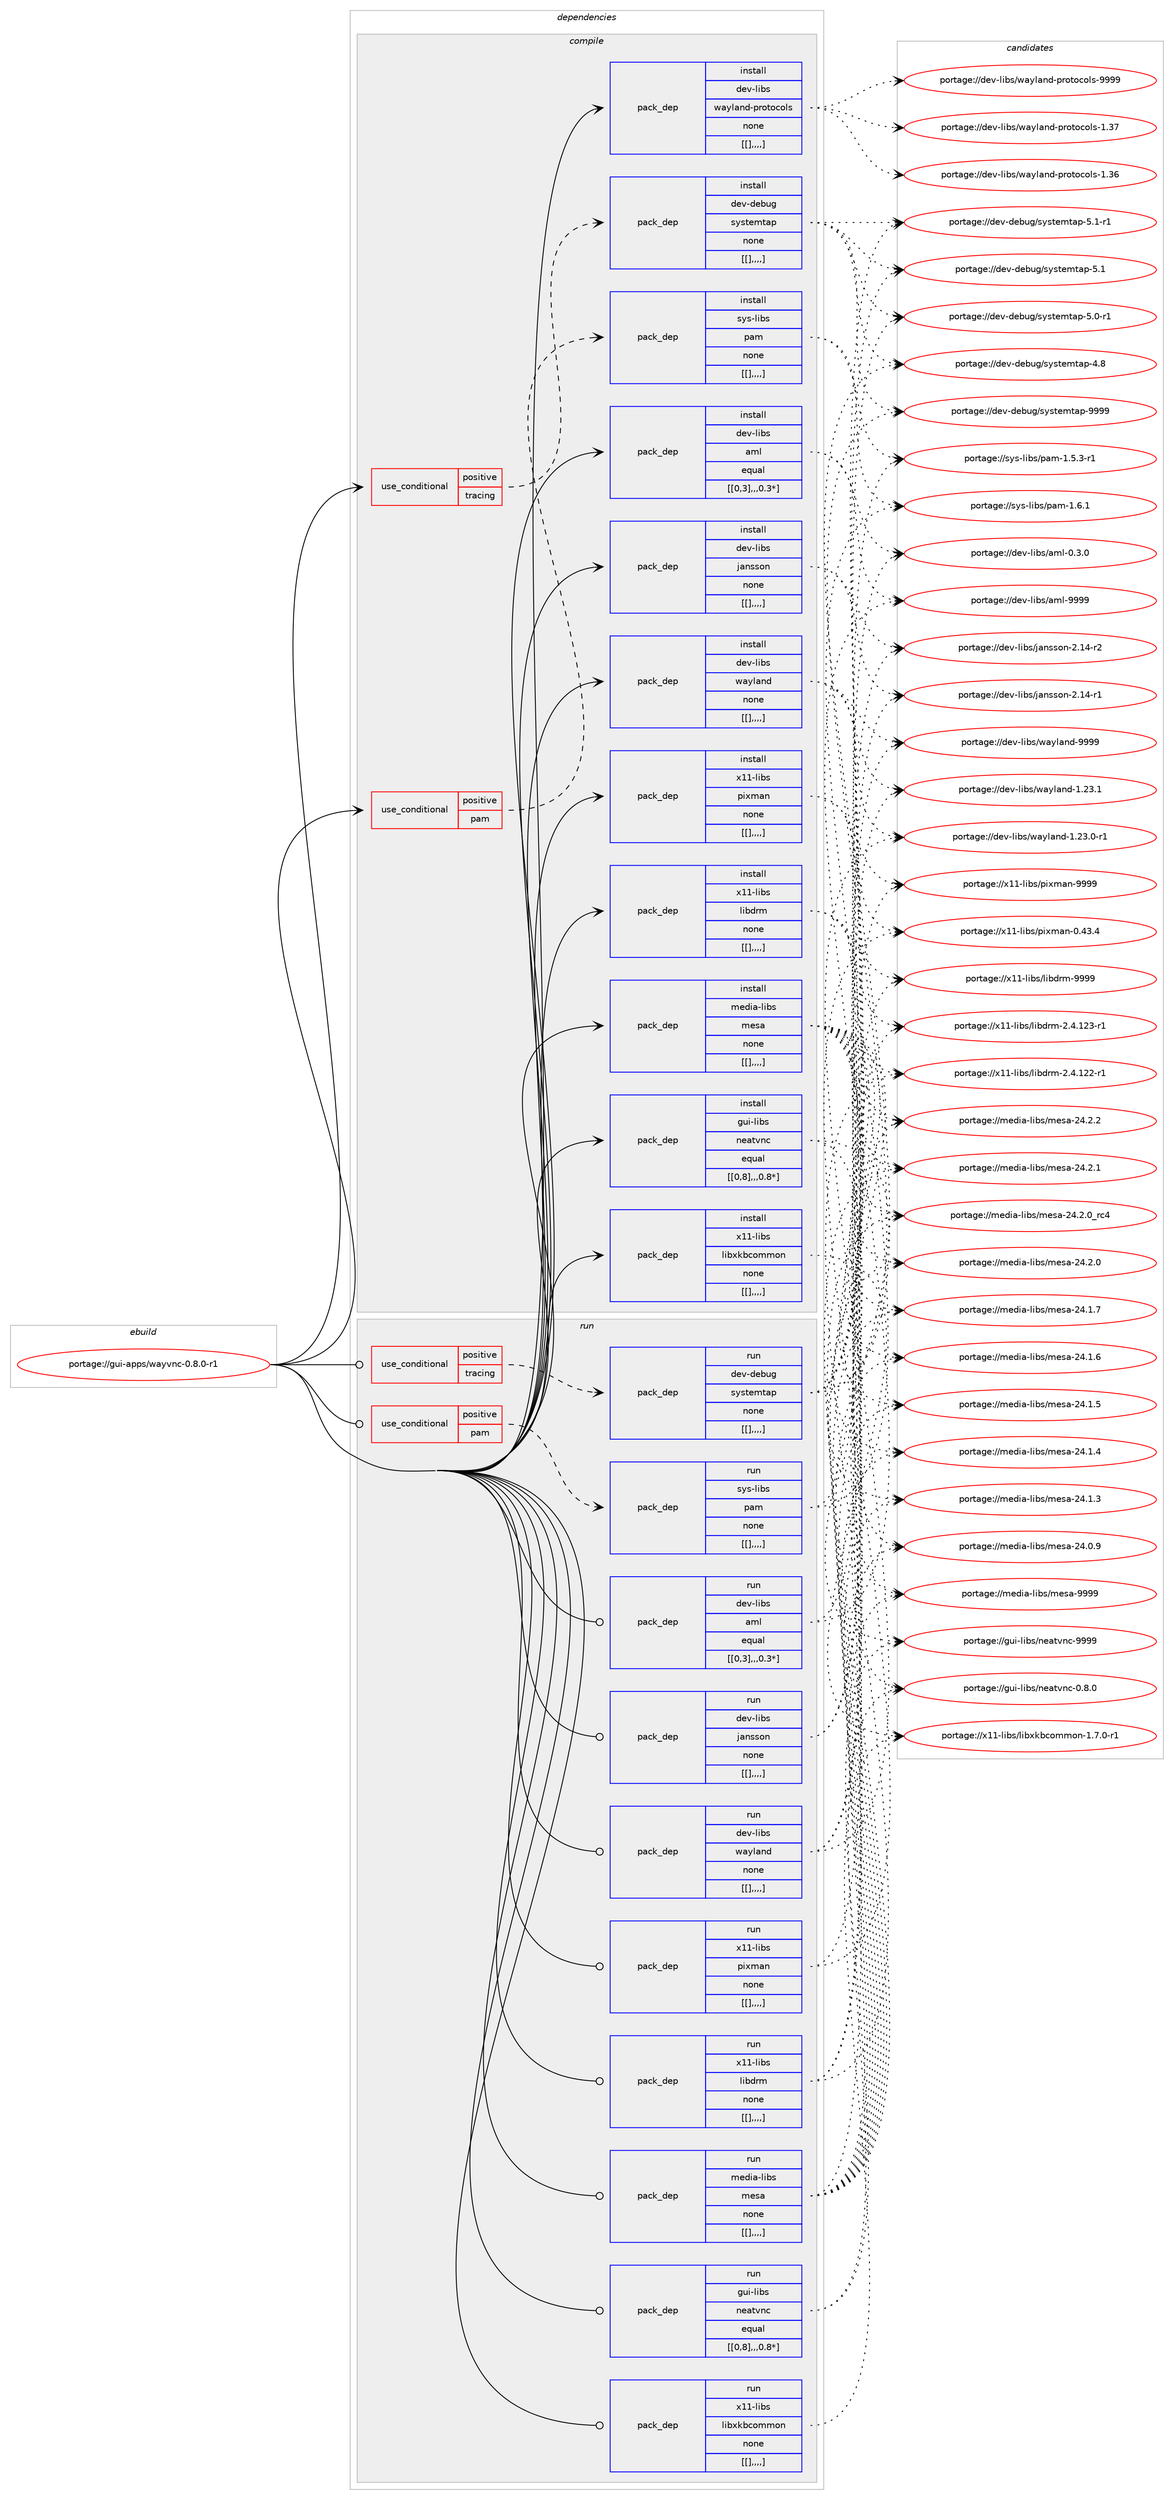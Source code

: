 digraph prolog {

# *************
# Graph options
# *************

newrank=true;
concentrate=true;
compound=true;
graph [rankdir=LR,fontname=Helvetica,fontsize=10,ranksep=1.5];#, ranksep=2.5, nodesep=0.2];
edge  [arrowhead=vee];
node  [fontname=Helvetica,fontsize=10];

# **********
# The ebuild
# **********

subgraph cluster_leftcol {
color=gray;
label=<<i>ebuild</i>>;
id [label="portage://gui-apps/wayvnc-0.8.0-r1", color=red, width=4, href="../gui-apps/wayvnc-0.8.0-r1.svg"];
}

# ****************
# The dependencies
# ****************

subgraph cluster_midcol {
color=gray;
label=<<i>dependencies</i>>;
subgraph cluster_compile {
fillcolor="#eeeeee";
style=filled;
label=<<i>compile</i>>;
subgraph cond68319 {
dependency247562 [label=<<TABLE BORDER="0" CELLBORDER="1" CELLSPACING="0" CELLPADDING="4"><TR><TD ROWSPAN="3" CELLPADDING="10">use_conditional</TD></TR><TR><TD>positive</TD></TR><TR><TD>pam</TD></TR></TABLE>>, shape=none, color=red];
subgraph pack177697 {
dependency247563 [label=<<TABLE BORDER="0" CELLBORDER="1" CELLSPACING="0" CELLPADDING="4" WIDTH="220"><TR><TD ROWSPAN="6" CELLPADDING="30">pack_dep</TD></TR><TR><TD WIDTH="110">install</TD></TR><TR><TD>sys-libs</TD></TR><TR><TD>pam</TD></TR><TR><TD>none</TD></TR><TR><TD>[[],,,,]</TD></TR></TABLE>>, shape=none, color=blue];
}
dependency247562:e -> dependency247563:w [weight=20,style="dashed",arrowhead="vee"];
}
id:e -> dependency247562:w [weight=20,style="solid",arrowhead="vee"];
subgraph cond68320 {
dependency247564 [label=<<TABLE BORDER="0" CELLBORDER="1" CELLSPACING="0" CELLPADDING="4"><TR><TD ROWSPAN="3" CELLPADDING="10">use_conditional</TD></TR><TR><TD>positive</TD></TR><TR><TD>tracing</TD></TR></TABLE>>, shape=none, color=red];
subgraph pack177698 {
dependency247565 [label=<<TABLE BORDER="0" CELLBORDER="1" CELLSPACING="0" CELLPADDING="4" WIDTH="220"><TR><TD ROWSPAN="6" CELLPADDING="30">pack_dep</TD></TR><TR><TD WIDTH="110">install</TD></TR><TR><TD>dev-debug</TD></TR><TR><TD>systemtap</TD></TR><TR><TD>none</TD></TR><TR><TD>[[],,,,]</TD></TR></TABLE>>, shape=none, color=blue];
}
dependency247564:e -> dependency247565:w [weight=20,style="dashed",arrowhead="vee"];
}
id:e -> dependency247564:w [weight=20,style="solid",arrowhead="vee"];
subgraph pack177699 {
dependency247566 [label=<<TABLE BORDER="0" CELLBORDER="1" CELLSPACING="0" CELLPADDING="4" WIDTH="220"><TR><TD ROWSPAN="6" CELLPADDING="30">pack_dep</TD></TR><TR><TD WIDTH="110">install</TD></TR><TR><TD>dev-libs</TD></TR><TR><TD>aml</TD></TR><TR><TD>equal</TD></TR><TR><TD>[[0,3],,,0.3*]</TD></TR></TABLE>>, shape=none, color=blue];
}
id:e -> dependency247566:w [weight=20,style="solid",arrowhead="vee"];
subgraph pack177700 {
dependency247567 [label=<<TABLE BORDER="0" CELLBORDER="1" CELLSPACING="0" CELLPADDING="4" WIDTH="220"><TR><TD ROWSPAN="6" CELLPADDING="30">pack_dep</TD></TR><TR><TD WIDTH="110">install</TD></TR><TR><TD>dev-libs</TD></TR><TR><TD>jansson</TD></TR><TR><TD>none</TD></TR><TR><TD>[[],,,,]</TD></TR></TABLE>>, shape=none, color=blue];
}
id:e -> dependency247567:w [weight=20,style="solid",arrowhead="vee"];
subgraph pack177701 {
dependency247568 [label=<<TABLE BORDER="0" CELLBORDER="1" CELLSPACING="0" CELLPADDING="4" WIDTH="220"><TR><TD ROWSPAN="6" CELLPADDING="30">pack_dep</TD></TR><TR><TD WIDTH="110">install</TD></TR><TR><TD>dev-libs</TD></TR><TR><TD>wayland</TD></TR><TR><TD>none</TD></TR><TR><TD>[[],,,,]</TD></TR></TABLE>>, shape=none, color=blue];
}
id:e -> dependency247568:w [weight=20,style="solid",arrowhead="vee"];
subgraph pack177702 {
dependency247569 [label=<<TABLE BORDER="0" CELLBORDER="1" CELLSPACING="0" CELLPADDING="4" WIDTH="220"><TR><TD ROWSPAN="6" CELLPADDING="30">pack_dep</TD></TR><TR><TD WIDTH="110">install</TD></TR><TR><TD>dev-libs</TD></TR><TR><TD>wayland-protocols</TD></TR><TR><TD>none</TD></TR><TR><TD>[[],,,,]</TD></TR></TABLE>>, shape=none, color=blue];
}
id:e -> dependency247569:w [weight=20,style="solid",arrowhead="vee"];
subgraph pack177703 {
dependency247570 [label=<<TABLE BORDER="0" CELLBORDER="1" CELLSPACING="0" CELLPADDING="4" WIDTH="220"><TR><TD ROWSPAN="6" CELLPADDING="30">pack_dep</TD></TR><TR><TD WIDTH="110">install</TD></TR><TR><TD>gui-libs</TD></TR><TR><TD>neatvnc</TD></TR><TR><TD>equal</TD></TR><TR><TD>[[0,8],,,0.8*]</TD></TR></TABLE>>, shape=none, color=blue];
}
id:e -> dependency247570:w [weight=20,style="solid",arrowhead="vee"];
subgraph pack177704 {
dependency247571 [label=<<TABLE BORDER="0" CELLBORDER="1" CELLSPACING="0" CELLPADDING="4" WIDTH="220"><TR><TD ROWSPAN="6" CELLPADDING="30">pack_dep</TD></TR><TR><TD WIDTH="110">install</TD></TR><TR><TD>media-libs</TD></TR><TR><TD>mesa</TD></TR><TR><TD>none</TD></TR><TR><TD>[[],,,,]</TD></TR></TABLE>>, shape=none, color=blue];
}
id:e -> dependency247571:w [weight=20,style="solid",arrowhead="vee"];
subgraph pack177705 {
dependency247572 [label=<<TABLE BORDER="0" CELLBORDER="1" CELLSPACING="0" CELLPADDING="4" WIDTH="220"><TR><TD ROWSPAN="6" CELLPADDING="30">pack_dep</TD></TR><TR><TD WIDTH="110">install</TD></TR><TR><TD>x11-libs</TD></TR><TR><TD>libdrm</TD></TR><TR><TD>none</TD></TR><TR><TD>[[],,,,]</TD></TR></TABLE>>, shape=none, color=blue];
}
id:e -> dependency247572:w [weight=20,style="solid",arrowhead="vee"];
subgraph pack177706 {
dependency247573 [label=<<TABLE BORDER="0" CELLBORDER="1" CELLSPACING="0" CELLPADDING="4" WIDTH="220"><TR><TD ROWSPAN="6" CELLPADDING="30">pack_dep</TD></TR><TR><TD WIDTH="110">install</TD></TR><TR><TD>x11-libs</TD></TR><TR><TD>libxkbcommon</TD></TR><TR><TD>none</TD></TR><TR><TD>[[],,,,]</TD></TR></TABLE>>, shape=none, color=blue];
}
id:e -> dependency247573:w [weight=20,style="solid",arrowhead="vee"];
subgraph pack177707 {
dependency247574 [label=<<TABLE BORDER="0" CELLBORDER="1" CELLSPACING="0" CELLPADDING="4" WIDTH="220"><TR><TD ROWSPAN="6" CELLPADDING="30">pack_dep</TD></TR><TR><TD WIDTH="110">install</TD></TR><TR><TD>x11-libs</TD></TR><TR><TD>pixman</TD></TR><TR><TD>none</TD></TR><TR><TD>[[],,,,]</TD></TR></TABLE>>, shape=none, color=blue];
}
id:e -> dependency247574:w [weight=20,style="solid",arrowhead="vee"];
}
subgraph cluster_compileandrun {
fillcolor="#eeeeee";
style=filled;
label=<<i>compile and run</i>>;
}
subgraph cluster_run {
fillcolor="#eeeeee";
style=filled;
label=<<i>run</i>>;
subgraph cond68321 {
dependency247575 [label=<<TABLE BORDER="0" CELLBORDER="1" CELLSPACING="0" CELLPADDING="4"><TR><TD ROWSPAN="3" CELLPADDING="10">use_conditional</TD></TR><TR><TD>positive</TD></TR><TR><TD>pam</TD></TR></TABLE>>, shape=none, color=red];
subgraph pack177708 {
dependency247576 [label=<<TABLE BORDER="0" CELLBORDER="1" CELLSPACING="0" CELLPADDING="4" WIDTH="220"><TR><TD ROWSPAN="6" CELLPADDING="30">pack_dep</TD></TR><TR><TD WIDTH="110">run</TD></TR><TR><TD>sys-libs</TD></TR><TR><TD>pam</TD></TR><TR><TD>none</TD></TR><TR><TD>[[],,,,]</TD></TR></TABLE>>, shape=none, color=blue];
}
dependency247575:e -> dependency247576:w [weight=20,style="dashed",arrowhead="vee"];
}
id:e -> dependency247575:w [weight=20,style="solid",arrowhead="odot"];
subgraph cond68322 {
dependency247577 [label=<<TABLE BORDER="0" CELLBORDER="1" CELLSPACING="0" CELLPADDING="4"><TR><TD ROWSPAN="3" CELLPADDING="10">use_conditional</TD></TR><TR><TD>positive</TD></TR><TR><TD>tracing</TD></TR></TABLE>>, shape=none, color=red];
subgraph pack177709 {
dependency247578 [label=<<TABLE BORDER="0" CELLBORDER="1" CELLSPACING="0" CELLPADDING="4" WIDTH="220"><TR><TD ROWSPAN="6" CELLPADDING="30">pack_dep</TD></TR><TR><TD WIDTH="110">run</TD></TR><TR><TD>dev-debug</TD></TR><TR><TD>systemtap</TD></TR><TR><TD>none</TD></TR><TR><TD>[[],,,,]</TD></TR></TABLE>>, shape=none, color=blue];
}
dependency247577:e -> dependency247578:w [weight=20,style="dashed",arrowhead="vee"];
}
id:e -> dependency247577:w [weight=20,style="solid",arrowhead="odot"];
subgraph pack177710 {
dependency247579 [label=<<TABLE BORDER="0" CELLBORDER="1" CELLSPACING="0" CELLPADDING="4" WIDTH="220"><TR><TD ROWSPAN="6" CELLPADDING="30">pack_dep</TD></TR><TR><TD WIDTH="110">run</TD></TR><TR><TD>dev-libs</TD></TR><TR><TD>aml</TD></TR><TR><TD>equal</TD></TR><TR><TD>[[0,3],,,0.3*]</TD></TR></TABLE>>, shape=none, color=blue];
}
id:e -> dependency247579:w [weight=20,style="solid",arrowhead="odot"];
subgraph pack177711 {
dependency247580 [label=<<TABLE BORDER="0" CELLBORDER="1" CELLSPACING="0" CELLPADDING="4" WIDTH="220"><TR><TD ROWSPAN="6" CELLPADDING="30">pack_dep</TD></TR><TR><TD WIDTH="110">run</TD></TR><TR><TD>dev-libs</TD></TR><TR><TD>jansson</TD></TR><TR><TD>none</TD></TR><TR><TD>[[],,,,]</TD></TR></TABLE>>, shape=none, color=blue];
}
id:e -> dependency247580:w [weight=20,style="solid",arrowhead="odot"];
subgraph pack177712 {
dependency247581 [label=<<TABLE BORDER="0" CELLBORDER="1" CELLSPACING="0" CELLPADDING="4" WIDTH="220"><TR><TD ROWSPAN="6" CELLPADDING="30">pack_dep</TD></TR><TR><TD WIDTH="110">run</TD></TR><TR><TD>dev-libs</TD></TR><TR><TD>wayland</TD></TR><TR><TD>none</TD></TR><TR><TD>[[],,,,]</TD></TR></TABLE>>, shape=none, color=blue];
}
id:e -> dependency247581:w [weight=20,style="solid",arrowhead="odot"];
subgraph pack177713 {
dependency247582 [label=<<TABLE BORDER="0" CELLBORDER="1" CELLSPACING="0" CELLPADDING="4" WIDTH="220"><TR><TD ROWSPAN="6" CELLPADDING="30">pack_dep</TD></TR><TR><TD WIDTH="110">run</TD></TR><TR><TD>gui-libs</TD></TR><TR><TD>neatvnc</TD></TR><TR><TD>equal</TD></TR><TR><TD>[[0,8],,,0.8*]</TD></TR></TABLE>>, shape=none, color=blue];
}
id:e -> dependency247582:w [weight=20,style="solid",arrowhead="odot"];
subgraph pack177714 {
dependency247583 [label=<<TABLE BORDER="0" CELLBORDER="1" CELLSPACING="0" CELLPADDING="4" WIDTH="220"><TR><TD ROWSPAN="6" CELLPADDING="30">pack_dep</TD></TR><TR><TD WIDTH="110">run</TD></TR><TR><TD>media-libs</TD></TR><TR><TD>mesa</TD></TR><TR><TD>none</TD></TR><TR><TD>[[],,,,]</TD></TR></TABLE>>, shape=none, color=blue];
}
id:e -> dependency247583:w [weight=20,style="solid",arrowhead="odot"];
subgraph pack177715 {
dependency247584 [label=<<TABLE BORDER="0" CELLBORDER="1" CELLSPACING="0" CELLPADDING="4" WIDTH="220"><TR><TD ROWSPAN="6" CELLPADDING="30">pack_dep</TD></TR><TR><TD WIDTH="110">run</TD></TR><TR><TD>x11-libs</TD></TR><TR><TD>libdrm</TD></TR><TR><TD>none</TD></TR><TR><TD>[[],,,,]</TD></TR></TABLE>>, shape=none, color=blue];
}
id:e -> dependency247584:w [weight=20,style="solid",arrowhead="odot"];
subgraph pack177716 {
dependency247585 [label=<<TABLE BORDER="0" CELLBORDER="1" CELLSPACING="0" CELLPADDING="4" WIDTH="220"><TR><TD ROWSPAN="6" CELLPADDING="30">pack_dep</TD></TR><TR><TD WIDTH="110">run</TD></TR><TR><TD>x11-libs</TD></TR><TR><TD>libxkbcommon</TD></TR><TR><TD>none</TD></TR><TR><TD>[[],,,,]</TD></TR></TABLE>>, shape=none, color=blue];
}
id:e -> dependency247585:w [weight=20,style="solid",arrowhead="odot"];
subgraph pack177717 {
dependency247586 [label=<<TABLE BORDER="0" CELLBORDER="1" CELLSPACING="0" CELLPADDING="4" WIDTH="220"><TR><TD ROWSPAN="6" CELLPADDING="30">pack_dep</TD></TR><TR><TD WIDTH="110">run</TD></TR><TR><TD>x11-libs</TD></TR><TR><TD>pixman</TD></TR><TR><TD>none</TD></TR><TR><TD>[[],,,,]</TD></TR></TABLE>>, shape=none, color=blue];
}
id:e -> dependency247586:w [weight=20,style="solid",arrowhead="odot"];
}
}

# **************
# The candidates
# **************

subgraph cluster_choices {
rank=same;
color=gray;
label=<<i>candidates</i>>;

subgraph choice177697 {
color=black;
nodesep=1;
choice11512111545108105981154711297109454946544649 [label="portage://sys-libs/pam-1.6.1", color=red, width=4,href="../sys-libs/pam-1.6.1.svg"];
choice115121115451081059811547112971094549465346514511449 [label="portage://sys-libs/pam-1.5.3-r1", color=red, width=4,href="../sys-libs/pam-1.5.3-r1.svg"];
dependency247563:e -> choice11512111545108105981154711297109454946544649:w [style=dotted,weight="100"];
dependency247563:e -> choice115121115451081059811547112971094549465346514511449:w [style=dotted,weight="100"];
}
subgraph choice177698 {
color=black;
nodesep=1;
choice100101118451001019811710347115121115116101109116971124557575757 [label="portage://dev-debug/systemtap-9999", color=red, width=4,href="../dev-debug/systemtap-9999.svg"];
choice10010111845100101981171034711512111511610110911697112455346494511449 [label="portage://dev-debug/systemtap-5.1-r1", color=red, width=4,href="../dev-debug/systemtap-5.1-r1.svg"];
choice1001011184510010198117103471151211151161011091169711245534649 [label="portage://dev-debug/systemtap-5.1", color=red, width=4,href="../dev-debug/systemtap-5.1.svg"];
choice10010111845100101981171034711512111511610110911697112455346484511449 [label="portage://dev-debug/systemtap-5.0-r1", color=red, width=4,href="../dev-debug/systemtap-5.0-r1.svg"];
choice1001011184510010198117103471151211151161011091169711245524656 [label="portage://dev-debug/systemtap-4.8", color=red, width=4,href="../dev-debug/systemtap-4.8.svg"];
dependency247565:e -> choice100101118451001019811710347115121115116101109116971124557575757:w [style=dotted,weight="100"];
dependency247565:e -> choice10010111845100101981171034711512111511610110911697112455346494511449:w [style=dotted,weight="100"];
dependency247565:e -> choice1001011184510010198117103471151211151161011091169711245534649:w [style=dotted,weight="100"];
dependency247565:e -> choice10010111845100101981171034711512111511610110911697112455346484511449:w [style=dotted,weight="100"];
dependency247565:e -> choice1001011184510010198117103471151211151161011091169711245524656:w [style=dotted,weight="100"];
}
subgraph choice177699 {
color=black;
nodesep=1;
choice100101118451081059811547971091084557575757 [label="portage://dev-libs/aml-9999", color=red, width=4,href="../dev-libs/aml-9999.svg"];
choice10010111845108105981154797109108454846514648 [label="portage://dev-libs/aml-0.3.0", color=red, width=4,href="../dev-libs/aml-0.3.0.svg"];
dependency247566:e -> choice100101118451081059811547971091084557575757:w [style=dotted,weight="100"];
dependency247566:e -> choice10010111845108105981154797109108454846514648:w [style=dotted,weight="100"];
}
subgraph choice177700 {
color=black;
nodesep=1;
choice1001011184510810598115471069711011511511111045504649524511450 [label="portage://dev-libs/jansson-2.14-r2", color=red, width=4,href="../dev-libs/jansson-2.14-r2.svg"];
choice1001011184510810598115471069711011511511111045504649524511449 [label="portage://dev-libs/jansson-2.14-r1", color=red, width=4,href="../dev-libs/jansson-2.14-r1.svg"];
dependency247567:e -> choice1001011184510810598115471069711011511511111045504649524511450:w [style=dotted,weight="100"];
dependency247567:e -> choice1001011184510810598115471069711011511511111045504649524511449:w [style=dotted,weight="100"];
}
subgraph choice177701 {
color=black;
nodesep=1;
choice10010111845108105981154711997121108971101004557575757 [label="portage://dev-libs/wayland-9999", color=red, width=4,href="../dev-libs/wayland-9999.svg"];
choice100101118451081059811547119971211089711010045494650514649 [label="portage://dev-libs/wayland-1.23.1", color=red, width=4,href="../dev-libs/wayland-1.23.1.svg"];
choice1001011184510810598115471199712110897110100454946505146484511449 [label="portage://dev-libs/wayland-1.23.0-r1", color=red, width=4,href="../dev-libs/wayland-1.23.0-r1.svg"];
dependency247568:e -> choice10010111845108105981154711997121108971101004557575757:w [style=dotted,weight="100"];
dependency247568:e -> choice100101118451081059811547119971211089711010045494650514649:w [style=dotted,weight="100"];
dependency247568:e -> choice1001011184510810598115471199712110897110100454946505146484511449:w [style=dotted,weight="100"];
}
subgraph choice177702 {
color=black;
nodesep=1;
choice100101118451081059811547119971211089711010045112114111116111991111081154557575757 [label="portage://dev-libs/wayland-protocols-9999", color=red, width=4,href="../dev-libs/wayland-protocols-9999.svg"];
choice100101118451081059811547119971211089711010045112114111116111991111081154549465155 [label="portage://dev-libs/wayland-protocols-1.37", color=red, width=4,href="../dev-libs/wayland-protocols-1.37.svg"];
choice100101118451081059811547119971211089711010045112114111116111991111081154549465154 [label="portage://dev-libs/wayland-protocols-1.36", color=red, width=4,href="../dev-libs/wayland-protocols-1.36.svg"];
dependency247569:e -> choice100101118451081059811547119971211089711010045112114111116111991111081154557575757:w [style=dotted,weight="100"];
dependency247569:e -> choice100101118451081059811547119971211089711010045112114111116111991111081154549465155:w [style=dotted,weight="100"];
dependency247569:e -> choice100101118451081059811547119971211089711010045112114111116111991111081154549465154:w [style=dotted,weight="100"];
}
subgraph choice177703 {
color=black;
nodesep=1;
choice10311710545108105981154711010197116118110994557575757 [label="portage://gui-libs/neatvnc-9999", color=red, width=4,href="../gui-libs/neatvnc-9999.svg"];
choice1031171054510810598115471101019711611811099454846564648 [label="portage://gui-libs/neatvnc-0.8.0", color=red, width=4,href="../gui-libs/neatvnc-0.8.0.svg"];
dependency247570:e -> choice10311710545108105981154711010197116118110994557575757:w [style=dotted,weight="100"];
dependency247570:e -> choice1031171054510810598115471101019711611811099454846564648:w [style=dotted,weight="100"];
}
subgraph choice177704 {
color=black;
nodesep=1;
choice10910110010597451081059811547109101115974557575757 [label="portage://media-libs/mesa-9999", color=red, width=4,href="../media-libs/mesa-9999.svg"];
choice109101100105974510810598115471091011159745505246504650 [label="portage://media-libs/mesa-24.2.2", color=red, width=4,href="../media-libs/mesa-24.2.2.svg"];
choice109101100105974510810598115471091011159745505246504649 [label="portage://media-libs/mesa-24.2.1", color=red, width=4,href="../media-libs/mesa-24.2.1.svg"];
choice109101100105974510810598115471091011159745505246504648951149952 [label="portage://media-libs/mesa-24.2.0_rc4", color=red, width=4,href="../media-libs/mesa-24.2.0_rc4.svg"];
choice109101100105974510810598115471091011159745505246504648 [label="portage://media-libs/mesa-24.2.0", color=red, width=4,href="../media-libs/mesa-24.2.0.svg"];
choice109101100105974510810598115471091011159745505246494655 [label="portage://media-libs/mesa-24.1.7", color=red, width=4,href="../media-libs/mesa-24.1.7.svg"];
choice109101100105974510810598115471091011159745505246494654 [label="portage://media-libs/mesa-24.1.6", color=red, width=4,href="../media-libs/mesa-24.1.6.svg"];
choice109101100105974510810598115471091011159745505246494653 [label="portage://media-libs/mesa-24.1.5", color=red, width=4,href="../media-libs/mesa-24.1.5.svg"];
choice109101100105974510810598115471091011159745505246494652 [label="portage://media-libs/mesa-24.1.4", color=red, width=4,href="../media-libs/mesa-24.1.4.svg"];
choice109101100105974510810598115471091011159745505246494651 [label="portage://media-libs/mesa-24.1.3", color=red, width=4,href="../media-libs/mesa-24.1.3.svg"];
choice109101100105974510810598115471091011159745505246484657 [label="portage://media-libs/mesa-24.0.9", color=red, width=4,href="../media-libs/mesa-24.0.9.svg"];
dependency247571:e -> choice10910110010597451081059811547109101115974557575757:w [style=dotted,weight="100"];
dependency247571:e -> choice109101100105974510810598115471091011159745505246504650:w [style=dotted,weight="100"];
dependency247571:e -> choice109101100105974510810598115471091011159745505246504649:w [style=dotted,weight="100"];
dependency247571:e -> choice109101100105974510810598115471091011159745505246504648951149952:w [style=dotted,weight="100"];
dependency247571:e -> choice109101100105974510810598115471091011159745505246504648:w [style=dotted,weight="100"];
dependency247571:e -> choice109101100105974510810598115471091011159745505246494655:w [style=dotted,weight="100"];
dependency247571:e -> choice109101100105974510810598115471091011159745505246494654:w [style=dotted,weight="100"];
dependency247571:e -> choice109101100105974510810598115471091011159745505246494653:w [style=dotted,weight="100"];
dependency247571:e -> choice109101100105974510810598115471091011159745505246494652:w [style=dotted,weight="100"];
dependency247571:e -> choice109101100105974510810598115471091011159745505246494651:w [style=dotted,weight="100"];
dependency247571:e -> choice109101100105974510810598115471091011159745505246484657:w [style=dotted,weight="100"];
}
subgraph choice177705 {
color=black;
nodesep=1;
choice1204949451081059811547108105981001141094557575757 [label="portage://x11-libs/libdrm-9999", color=red, width=4,href="../x11-libs/libdrm-9999.svg"];
choice12049494510810598115471081059810011410945504652464950514511449 [label="portage://x11-libs/libdrm-2.4.123-r1", color=red, width=4,href="../x11-libs/libdrm-2.4.123-r1.svg"];
choice12049494510810598115471081059810011410945504652464950504511449 [label="portage://x11-libs/libdrm-2.4.122-r1", color=red, width=4,href="../x11-libs/libdrm-2.4.122-r1.svg"];
dependency247572:e -> choice1204949451081059811547108105981001141094557575757:w [style=dotted,weight="100"];
dependency247572:e -> choice12049494510810598115471081059810011410945504652464950514511449:w [style=dotted,weight="100"];
dependency247572:e -> choice12049494510810598115471081059810011410945504652464950504511449:w [style=dotted,weight="100"];
}
subgraph choice177706 {
color=black;
nodesep=1;
choice12049494510810598115471081059812010798991111091091111104549465546484511449 [label="portage://x11-libs/libxkbcommon-1.7.0-r1", color=red, width=4,href="../x11-libs/libxkbcommon-1.7.0-r1.svg"];
dependency247573:e -> choice12049494510810598115471081059812010798991111091091111104549465546484511449:w [style=dotted,weight="100"];
}
subgraph choice177707 {
color=black;
nodesep=1;
choice1204949451081059811547112105120109971104557575757 [label="portage://x11-libs/pixman-9999", color=red, width=4,href="../x11-libs/pixman-9999.svg"];
choice12049494510810598115471121051201099711045484652514652 [label="portage://x11-libs/pixman-0.43.4", color=red, width=4,href="../x11-libs/pixman-0.43.4.svg"];
dependency247574:e -> choice1204949451081059811547112105120109971104557575757:w [style=dotted,weight="100"];
dependency247574:e -> choice12049494510810598115471121051201099711045484652514652:w [style=dotted,weight="100"];
}
subgraph choice177708 {
color=black;
nodesep=1;
choice11512111545108105981154711297109454946544649 [label="portage://sys-libs/pam-1.6.1", color=red, width=4,href="../sys-libs/pam-1.6.1.svg"];
choice115121115451081059811547112971094549465346514511449 [label="portage://sys-libs/pam-1.5.3-r1", color=red, width=4,href="../sys-libs/pam-1.5.3-r1.svg"];
dependency247576:e -> choice11512111545108105981154711297109454946544649:w [style=dotted,weight="100"];
dependency247576:e -> choice115121115451081059811547112971094549465346514511449:w [style=dotted,weight="100"];
}
subgraph choice177709 {
color=black;
nodesep=1;
choice100101118451001019811710347115121115116101109116971124557575757 [label="portage://dev-debug/systemtap-9999", color=red, width=4,href="../dev-debug/systemtap-9999.svg"];
choice10010111845100101981171034711512111511610110911697112455346494511449 [label="portage://dev-debug/systemtap-5.1-r1", color=red, width=4,href="../dev-debug/systemtap-5.1-r1.svg"];
choice1001011184510010198117103471151211151161011091169711245534649 [label="portage://dev-debug/systemtap-5.1", color=red, width=4,href="../dev-debug/systemtap-5.1.svg"];
choice10010111845100101981171034711512111511610110911697112455346484511449 [label="portage://dev-debug/systemtap-5.0-r1", color=red, width=4,href="../dev-debug/systemtap-5.0-r1.svg"];
choice1001011184510010198117103471151211151161011091169711245524656 [label="portage://dev-debug/systemtap-4.8", color=red, width=4,href="../dev-debug/systemtap-4.8.svg"];
dependency247578:e -> choice100101118451001019811710347115121115116101109116971124557575757:w [style=dotted,weight="100"];
dependency247578:e -> choice10010111845100101981171034711512111511610110911697112455346494511449:w [style=dotted,weight="100"];
dependency247578:e -> choice1001011184510010198117103471151211151161011091169711245534649:w [style=dotted,weight="100"];
dependency247578:e -> choice10010111845100101981171034711512111511610110911697112455346484511449:w [style=dotted,weight="100"];
dependency247578:e -> choice1001011184510010198117103471151211151161011091169711245524656:w [style=dotted,weight="100"];
}
subgraph choice177710 {
color=black;
nodesep=1;
choice100101118451081059811547971091084557575757 [label="portage://dev-libs/aml-9999", color=red, width=4,href="../dev-libs/aml-9999.svg"];
choice10010111845108105981154797109108454846514648 [label="portage://dev-libs/aml-0.3.0", color=red, width=4,href="../dev-libs/aml-0.3.0.svg"];
dependency247579:e -> choice100101118451081059811547971091084557575757:w [style=dotted,weight="100"];
dependency247579:e -> choice10010111845108105981154797109108454846514648:w [style=dotted,weight="100"];
}
subgraph choice177711 {
color=black;
nodesep=1;
choice1001011184510810598115471069711011511511111045504649524511450 [label="portage://dev-libs/jansson-2.14-r2", color=red, width=4,href="../dev-libs/jansson-2.14-r2.svg"];
choice1001011184510810598115471069711011511511111045504649524511449 [label="portage://dev-libs/jansson-2.14-r1", color=red, width=4,href="../dev-libs/jansson-2.14-r1.svg"];
dependency247580:e -> choice1001011184510810598115471069711011511511111045504649524511450:w [style=dotted,weight="100"];
dependency247580:e -> choice1001011184510810598115471069711011511511111045504649524511449:w [style=dotted,weight="100"];
}
subgraph choice177712 {
color=black;
nodesep=1;
choice10010111845108105981154711997121108971101004557575757 [label="portage://dev-libs/wayland-9999", color=red, width=4,href="../dev-libs/wayland-9999.svg"];
choice100101118451081059811547119971211089711010045494650514649 [label="portage://dev-libs/wayland-1.23.1", color=red, width=4,href="../dev-libs/wayland-1.23.1.svg"];
choice1001011184510810598115471199712110897110100454946505146484511449 [label="portage://dev-libs/wayland-1.23.0-r1", color=red, width=4,href="../dev-libs/wayland-1.23.0-r1.svg"];
dependency247581:e -> choice10010111845108105981154711997121108971101004557575757:w [style=dotted,weight="100"];
dependency247581:e -> choice100101118451081059811547119971211089711010045494650514649:w [style=dotted,weight="100"];
dependency247581:e -> choice1001011184510810598115471199712110897110100454946505146484511449:w [style=dotted,weight="100"];
}
subgraph choice177713 {
color=black;
nodesep=1;
choice10311710545108105981154711010197116118110994557575757 [label="portage://gui-libs/neatvnc-9999", color=red, width=4,href="../gui-libs/neatvnc-9999.svg"];
choice1031171054510810598115471101019711611811099454846564648 [label="portage://gui-libs/neatvnc-0.8.0", color=red, width=4,href="../gui-libs/neatvnc-0.8.0.svg"];
dependency247582:e -> choice10311710545108105981154711010197116118110994557575757:w [style=dotted,weight="100"];
dependency247582:e -> choice1031171054510810598115471101019711611811099454846564648:w [style=dotted,weight="100"];
}
subgraph choice177714 {
color=black;
nodesep=1;
choice10910110010597451081059811547109101115974557575757 [label="portage://media-libs/mesa-9999", color=red, width=4,href="../media-libs/mesa-9999.svg"];
choice109101100105974510810598115471091011159745505246504650 [label="portage://media-libs/mesa-24.2.2", color=red, width=4,href="../media-libs/mesa-24.2.2.svg"];
choice109101100105974510810598115471091011159745505246504649 [label="portage://media-libs/mesa-24.2.1", color=red, width=4,href="../media-libs/mesa-24.2.1.svg"];
choice109101100105974510810598115471091011159745505246504648951149952 [label="portage://media-libs/mesa-24.2.0_rc4", color=red, width=4,href="../media-libs/mesa-24.2.0_rc4.svg"];
choice109101100105974510810598115471091011159745505246504648 [label="portage://media-libs/mesa-24.2.0", color=red, width=4,href="../media-libs/mesa-24.2.0.svg"];
choice109101100105974510810598115471091011159745505246494655 [label="portage://media-libs/mesa-24.1.7", color=red, width=4,href="../media-libs/mesa-24.1.7.svg"];
choice109101100105974510810598115471091011159745505246494654 [label="portage://media-libs/mesa-24.1.6", color=red, width=4,href="../media-libs/mesa-24.1.6.svg"];
choice109101100105974510810598115471091011159745505246494653 [label="portage://media-libs/mesa-24.1.5", color=red, width=4,href="../media-libs/mesa-24.1.5.svg"];
choice109101100105974510810598115471091011159745505246494652 [label="portage://media-libs/mesa-24.1.4", color=red, width=4,href="../media-libs/mesa-24.1.4.svg"];
choice109101100105974510810598115471091011159745505246494651 [label="portage://media-libs/mesa-24.1.3", color=red, width=4,href="../media-libs/mesa-24.1.3.svg"];
choice109101100105974510810598115471091011159745505246484657 [label="portage://media-libs/mesa-24.0.9", color=red, width=4,href="../media-libs/mesa-24.0.9.svg"];
dependency247583:e -> choice10910110010597451081059811547109101115974557575757:w [style=dotted,weight="100"];
dependency247583:e -> choice109101100105974510810598115471091011159745505246504650:w [style=dotted,weight="100"];
dependency247583:e -> choice109101100105974510810598115471091011159745505246504649:w [style=dotted,weight="100"];
dependency247583:e -> choice109101100105974510810598115471091011159745505246504648951149952:w [style=dotted,weight="100"];
dependency247583:e -> choice109101100105974510810598115471091011159745505246504648:w [style=dotted,weight="100"];
dependency247583:e -> choice109101100105974510810598115471091011159745505246494655:w [style=dotted,weight="100"];
dependency247583:e -> choice109101100105974510810598115471091011159745505246494654:w [style=dotted,weight="100"];
dependency247583:e -> choice109101100105974510810598115471091011159745505246494653:w [style=dotted,weight="100"];
dependency247583:e -> choice109101100105974510810598115471091011159745505246494652:w [style=dotted,weight="100"];
dependency247583:e -> choice109101100105974510810598115471091011159745505246494651:w [style=dotted,weight="100"];
dependency247583:e -> choice109101100105974510810598115471091011159745505246484657:w [style=dotted,weight="100"];
}
subgraph choice177715 {
color=black;
nodesep=1;
choice1204949451081059811547108105981001141094557575757 [label="portage://x11-libs/libdrm-9999", color=red, width=4,href="../x11-libs/libdrm-9999.svg"];
choice12049494510810598115471081059810011410945504652464950514511449 [label="portage://x11-libs/libdrm-2.4.123-r1", color=red, width=4,href="../x11-libs/libdrm-2.4.123-r1.svg"];
choice12049494510810598115471081059810011410945504652464950504511449 [label="portage://x11-libs/libdrm-2.4.122-r1", color=red, width=4,href="../x11-libs/libdrm-2.4.122-r1.svg"];
dependency247584:e -> choice1204949451081059811547108105981001141094557575757:w [style=dotted,weight="100"];
dependency247584:e -> choice12049494510810598115471081059810011410945504652464950514511449:w [style=dotted,weight="100"];
dependency247584:e -> choice12049494510810598115471081059810011410945504652464950504511449:w [style=dotted,weight="100"];
}
subgraph choice177716 {
color=black;
nodesep=1;
choice12049494510810598115471081059812010798991111091091111104549465546484511449 [label="portage://x11-libs/libxkbcommon-1.7.0-r1", color=red, width=4,href="../x11-libs/libxkbcommon-1.7.0-r1.svg"];
dependency247585:e -> choice12049494510810598115471081059812010798991111091091111104549465546484511449:w [style=dotted,weight="100"];
}
subgraph choice177717 {
color=black;
nodesep=1;
choice1204949451081059811547112105120109971104557575757 [label="portage://x11-libs/pixman-9999", color=red, width=4,href="../x11-libs/pixman-9999.svg"];
choice12049494510810598115471121051201099711045484652514652 [label="portage://x11-libs/pixman-0.43.4", color=red, width=4,href="../x11-libs/pixman-0.43.4.svg"];
dependency247586:e -> choice1204949451081059811547112105120109971104557575757:w [style=dotted,weight="100"];
dependency247586:e -> choice12049494510810598115471121051201099711045484652514652:w [style=dotted,weight="100"];
}
}

}
